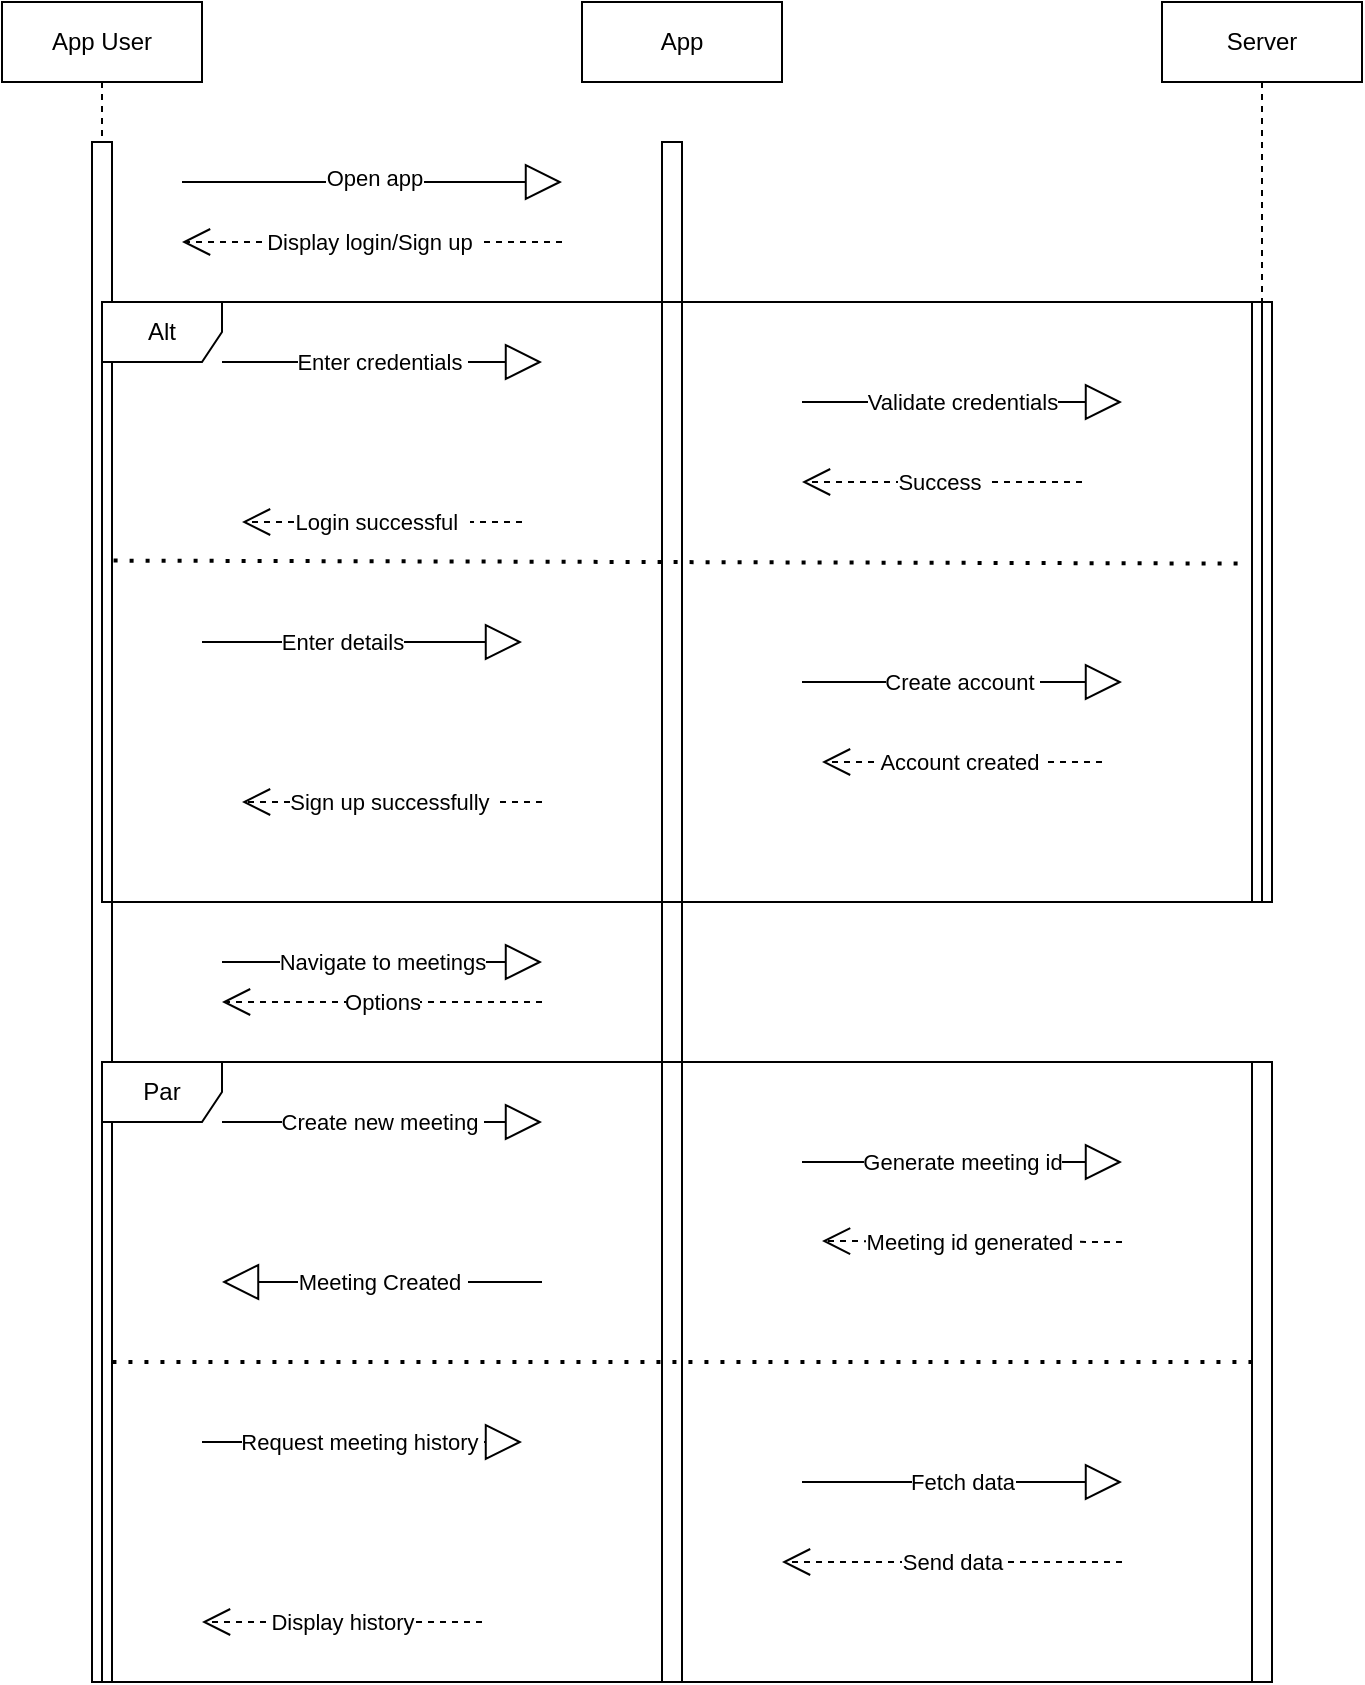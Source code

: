 <mxfile version="24.9.0">
  <diagram name="Page-1" id="2YBvvXClWsGukQMizWep">
    <mxGraphModel dx="2492" dy="860" grid="1" gridSize="10" guides="1" tooltips="1" connect="1" arrows="1" fold="1" page="1" pageScale="1" pageWidth="850" pageHeight="1100" math="0" shadow="0">
      <root>
        <mxCell id="0" />
        <mxCell id="1" parent="0" />
        <mxCell id="aM9ryv3xv72pqoxQDRHE-1" value="App User" style="shape=umlLifeline;perimeter=lifelinePerimeter;whiteSpace=wrap;html=1;container=0;dropTarget=0;collapsible=0;recursiveResize=0;outlineConnect=0;portConstraint=eastwest;newEdgeStyle={&quot;edgeStyle&quot;:&quot;elbowEdgeStyle&quot;,&quot;elbow&quot;:&quot;vertical&quot;,&quot;curved&quot;:0,&quot;rounded&quot;:0};" parent="1" vertex="1">
          <mxGeometry x="40" y="40" width="100" height="840" as="geometry" />
        </mxCell>
        <mxCell id="aM9ryv3xv72pqoxQDRHE-2" value="" style="html=1;points=[];perimeter=orthogonalPerimeter;outlineConnect=0;targetShapes=umlLifeline;portConstraint=eastwest;newEdgeStyle={&quot;edgeStyle&quot;:&quot;elbowEdgeStyle&quot;,&quot;elbow&quot;:&quot;vertical&quot;,&quot;curved&quot;:0,&quot;rounded&quot;:0};" parent="aM9ryv3xv72pqoxQDRHE-1" vertex="1">
          <mxGeometry x="45" y="70" width="10" height="770" as="geometry" />
        </mxCell>
        <mxCell id="aM9ryv3xv72pqoxQDRHE-5" value="Server" style="shape=umlLifeline;perimeter=lifelinePerimeter;whiteSpace=wrap;html=1;container=0;dropTarget=0;collapsible=0;recursiveResize=0;outlineConnect=0;portConstraint=eastwest;newEdgeStyle={&quot;edgeStyle&quot;:&quot;elbowEdgeStyle&quot;,&quot;elbow&quot;:&quot;vertical&quot;,&quot;curved&quot;:0,&quot;rounded&quot;:0};" parent="1" vertex="1">
          <mxGeometry x="620" y="40" width="100" height="450" as="geometry" />
        </mxCell>
        <mxCell id="aM9ryv3xv72pqoxQDRHE-6" value="" style="html=1;points=[];perimeter=orthogonalPerimeter;outlineConnect=0;targetShapes=umlLifeline;portConstraint=eastwest;newEdgeStyle={&quot;edgeStyle&quot;:&quot;elbowEdgeStyle&quot;,&quot;elbow&quot;:&quot;vertical&quot;,&quot;curved&quot;:0,&quot;rounded&quot;:0};" parent="aM9ryv3xv72pqoxQDRHE-5" vertex="1">
          <mxGeometry x="45" y="150" width="10" height="300" as="geometry" />
        </mxCell>
        <mxCell id="VQ4U7VJGExPIJnsRFt7C-3" value="" style="html=1;points=[[0,0,0,0,5],[0,1,0,0,-5],[1,0,0,0,5],[1,1,0,0,-5]];perimeter=orthogonalPerimeter;outlineConnect=0;targetShapes=umlLifeline;portConstraint=eastwest;newEdgeStyle={&quot;curved&quot;:0,&quot;rounded&quot;:0};" vertex="1" parent="1">
          <mxGeometry x="370" y="110" width="10" height="770" as="geometry" />
        </mxCell>
        <mxCell id="VQ4U7VJGExPIJnsRFt7C-4" value="App" style="rounded=0;whiteSpace=wrap;html=1;" vertex="1" parent="1">
          <mxGeometry x="330" y="40" width="100" height="40" as="geometry" />
        </mxCell>
        <mxCell id="VQ4U7VJGExPIJnsRFt7C-7" value="Alt" style="shape=umlFrame;whiteSpace=wrap;html=1;pointerEvents=0;" vertex="1" parent="1">
          <mxGeometry x="90" y="190" width="580" height="300" as="geometry" />
        </mxCell>
        <mxCell id="VQ4U7VJGExPIJnsRFt7C-12" value="" style="endArrow=block;endSize=16;endFill=0;html=1;rounded=0;" edge="1" parent="1">
          <mxGeometry width="160" relative="1" as="geometry">
            <mxPoint x="130" y="130" as="sourcePoint" />
            <mxPoint x="320" y="130" as="targetPoint" />
          </mxGeometry>
        </mxCell>
        <mxCell id="VQ4U7VJGExPIJnsRFt7C-13" value="Open app" style="edgeLabel;html=1;align=center;verticalAlign=middle;resizable=0;points=[];" vertex="1" connectable="0" parent="VQ4U7VJGExPIJnsRFt7C-12">
          <mxGeometry x="0.008" y="2" relative="1" as="geometry">
            <mxPoint as="offset" />
          </mxGeometry>
        </mxCell>
        <mxCell id="VQ4U7VJGExPIJnsRFt7C-17" value="Display login/Sign up&amp;nbsp;" style="endArrow=open;endSize=12;dashed=1;html=1;rounded=0;" edge="1" parent="1">
          <mxGeometry width="160" relative="1" as="geometry">
            <mxPoint x="320" y="160" as="sourcePoint" />
            <mxPoint x="130" y="160" as="targetPoint" />
          </mxGeometry>
        </mxCell>
        <mxCell id="VQ4U7VJGExPIJnsRFt7C-18" value="Enter credentials&amp;nbsp;" style="endArrow=block;endSize=16;endFill=0;html=1;rounded=0;" edge="1" parent="1">
          <mxGeometry width="160" relative="1" as="geometry">
            <mxPoint x="150" y="220" as="sourcePoint" />
            <mxPoint x="310" y="220" as="targetPoint" />
          </mxGeometry>
        </mxCell>
        <mxCell id="VQ4U7VJGExPIJnsRFt7C-20" value="Validate credentials" style="endArrow=block;endSize=16;endFill=0;html=1;rounded=0;" edge="1" parent="1">
          <mxGeometry width="160" relative="1" as="geometry">
            <mxPoint x="440" y="240" as="sourcePoint" />
            <mxPoint x="600" y="240" as="targetPoint" />
          </mxGeometry>
        </mxCell>
        <mxCell id="VQ4U7VJGExPIJnsRFt7C-22" value="Success&amp;nbsp;" style="endArrow=open;endSize=12;dashed=1;html=1;rounded=0;" edge="1" parent="1">
          <mxGeometry width="160" relative="1" as="geometry">
            <mxPoint x="580" y="280" as="sourcePoint" />
            <mxPoint x="440" y="280" as="targetPoint" />
          </mxGeometry>
        </mxCell>
        <mxCell id="VQ4U7VJGExPIJnsRFt7C-23" value="Login successful&amp;nbsp;&amp;nbsp;" style="endArrow=open;endSize=12;dashed=1;html=1;rounded=0;" edge="1" parent="1">
          <mxGeometry width="160" relative="1" as="geometry">
            <mxPoint x="300" y="300" as="sourcePoint" />
            <mxPoint x="160" y="300" as="targetPoint" />
            <mxPoint as="offset" />
          </mxGeometry>
        </mxCell>
        <mxCell id="VQ4U7VJGExPIJnsRFt7C-24" value="Par" style="shape=umlFrame;whiteSpace=wrap;html=1;pointerEvents=0;gradientColor=none;" vertex="1" parent="1">
          <mxGeometry x="90" y="570" width="580" height="310" as="geometry" />
        </mxCell>
        <mxCell id="VQ4U7VJGExPIJnsRFt7C-26" value="Navigate to meetings" style="endArrow=block;endSize=16;endFill=0;html=1;rounded=0;" edge="1" parent="1">
          <mxGeometry width="160" relative="1" as="geometry">
            <mxPoint x="150" y="520" as="sourcePoint" />
            <mxPoint x="310" y="520" as="targetPoint" />
            <mxPoint as="offset" />
          </mxGeometry>
        </mxCell>
        <mxCell id="VQ4U7VJGExPIJnsRFt7C-27" value="Options" style="endArrow=open;endSize=12;dashed=1;html=1;rounded=0;" edge="1" parent="1">
          <mxGeometry width="160" relative="1" as="geometry">
            <mxPoint x="310" y="540" as="sourcePoint" />
            <mxPoint x="150" y="540" as="targetPoint" />
          </mxGeometry>
        </mxCell>
        <mxCell id="VQ4U7VJGExPIJnsRFt7C-28" value="Create new meeting&amp;nbsp;" style="endArrow=block;endSize=16;endFill=0;html=1;rounded=0;" edge="1" parent="1">
          <mxGeometry width="160" relative="1" as="geometry">
            <mxPoint x="150" y="600" as="sourcePoint" />
            <mxPoint x="310" y="600" as="targetPoint" />
            <mxPoint as="offset" />
          </mxGeometry>
        </mxCell>
        <mxCell id="VQ4U7VJGExPIJnsRFt7C-29" value="Generate meeting id" style="endArrow=block;endSize=16;endFill=0;html=1;rounded=0;" edge="1" parent="1">
          <mxGeometry width="160" relative="1" as="geometry">
            <mxPoint x="440" y="620" as="sourcePoint" />
            <mxPoint x="600" y="620" as="targetPoint" />
          </mxGeometry>
        </mxCell>
        <mxCell id="VQ4U7VJGExPIJnsRFt7C-31" value="Meeting id generated&amp;nbsp;" style="endArrow=open;endSize=12;dashed=1;html=1;rounded=0;" edge="1" parent="1">
          <mxGeometry width="160" relative="1" as="geometry">
            <mxPoint x="600" y="660" as="sourcePoint" />
            <mxPoint x="450" y="659.5" as="targetPoint" />
          </mxGeometry>
        </mxCell>
        <mxCell id="VQ4U7VJGExPIJnsRFt7C-33" value="Meeting Created&amp;nbsp;" style="endArrow=block;endSize=16;endFill=0;html=1;rounded=0;" edge="1" parent="1">
          <mxGeometry width="160" relative="1" as="geometry">
            <mxPoint x="310" y="680" as="sourcePoint" />
            <mxPoint x="150" y="680" as="targetPoint" />
          </mxGeometry>
        </mxCell>
        <mxCell id="VQ4U7VJGExPIJnsRFt7C-34" value="" style="endArrow=none;dashed=1;html=1;dashPattern=1 3;strokeWidth=2;rounded=0;entryX=1;entryY=0.793;entryDx=0;entryDy=0;entryPerimeter=0;exitX=0.009;exitY=0.793;exitDx=0;exitDy=0;exitPerimeter=0;" edge="1" parent="1">
          <mxGeometry width="50" height="50" relative="1" as="geometry">
            <mxPoint x="95.22" y="720" as="sourcePoint" />
            <mxPoint x="670" y="720" as="targetPoint" />
          </mxGeometry>
        </mxCell>
        <mxCell id="VQ4U7VJGExPIJnsRFt7C-36" value="Request meeting history&amp;nbsp;" style="endArrow=block;endSize=16;endFill=0;html=1;rounded=0;" edge="1" parent="1">
          <mxGeometry width="160" relative="1" as="geometry">
            <mxPoint x="140" y="760" as="sourcePoint" />
            <mxPoint x="300" y="760" as="targetPoint" />
            <mxPoint as="offset" />
          </mxGeometry>
        </mxCell>
        <mxCell id="VQ4U7VJGExPIJnsRFt7C-37" value="Fetch data" style="endArrow=block;endSize=16;endFill=0;html=1;rounded=0;" edge="1" parent="1">
          <mxGeometry width="160" relative="1" as="geometry">
            <mxPoint x="440" y="780" as="sourcePoint" />
            <mxPoint x="600" y="780" as="targetPoint" />
            <mxPoint as="offset" />
          </mxGeometry>
        </mxCell>
        <mxCell id="VQ4U7VJGExPIJnsRFt7C-38" value="Send data" style="endArrow=open;endSize=12;dashed=1;html=1;rounded=0;" edge="1" parent="1">
          <mxGeometry width="160" relative="1" as="geometry">
            <mxPoint x="600" y="820" as="sourcePoint" />
            <mxPoint x="430" y="820" as="targetPoint" />
          </mxGeometry>
        </mxCell>
        <mxCell id="VQ4U7VJGExPIJnsRFt7C-39" value="Display history" style="endArrow=open;endSize=12;dashed=1;html=1;rounded=0;" edge="1" parent="1">
          <mxGeometry width="160" relative="1" as="geometry">
            <mxPoint x="280" y="850" as="sourcePoint" />
            <mxPoint x="140" y="850" as="targetPoint" />
          </mxGeometry>
        </mxCell>
        <mxCell id="VQ4U7VJGExPIJnsRFt7C-41" value="" style="endArrow=none;dashed=1;html=1;dashPattern=1 3;strokeWidth=2;rounded=0;exitX=0.01;exitY=0.431;exitDx=0;exitDy=0;exitPerimeter=0;entryX=0.989;entryY=0.436;entryDx=0;entryDy=0;entryPerimeter=0;" edge="1" parent="1" source="VQ4U7VJGExPIJnsRFt7C-7" target="VQ4U7VJGExPIJnsRFt7C-7">
          <mxGeometry width="50" height="50" relative="1" as="geometry">
            <mxPoint x="350" y="410" as="sourcePoint" />
            <mxPoint x="400" y="360" as="targetPoint" />
          </mxGeometry>
        </mxCell>
        <mxCell id="VQ4U7VJGExPIJnsRFt7C-42" value="" style="html=1;points=[[0,0,0,0,5],[0,1,0,0,-5],[1,0,0,0,5],[1,1,0,0,-5]];perimeter=orthogonalPerimeter;outlineConnect=0;targetShapes=umlLifeline;portConstraint=eastwest;newEdgeStyle={&quot;curved&quot;:0,&quot;rounded&quot;:0};" vertex="1" parent="1">
          <mxGeometry x="665" y="570" width="10" height="310" as="geometry" />
        </mxCell>
        <mxCell id="VQ4U7VJGExPIJnsRFt7C-43" value="Enter details" style="endArrow=block;endSize=16;endFill=0;html=1;rounded=0;" edge="1" parent="1">
          <mxGeometry x="-0.125" width="160" relative="1" as="geometry">
            <mxPoint x="140" y="360" as="sourcePoint" />
            <mxPoint x="300" y="360" as="targetPoint" />
            <mxPoint as="offset" />
          </mxGeometry>
        </mxCell>
        <mxCell id="VQ4U7VJGExPIJnsRFt7C-44" value="Create account&amp;nbsp;" style="endArrow=block;endSize=16;endFill=0;html=1;rounded=0;" edge="1" parent="1">
          <mxGeometry width="160" relative="1" as="geometry">
            <mxPoint x="440" y="380" as="sourcePoint" />
            <mxPoint x="600" y="380" as="targetPoint" />
          </mxGeometry>
        </mxCell>
        <mxCell id="VQ4U7VJGExPIJnsRFt7C-46" value="Account created&amp;nbsp;" style="endArrow=open;endSize=12;dashed=1;html=1;rounded=0;" edge="1" parent="1">
          <mxGeometry width="160" relative="1" as="geometry">
            <mxPoint x="590" y="420" as="sourcePoint" />
            <mxPoint x="450" y="420" as="targetPoint" />
          </mxGeometry>
        </mxCell>
        <mxCell id="VQ4U7VJGExPIJnsRFt7C-47" value="Sign up successfully&amp;nbsp;" style="endArrow=open;endSize=12;dashed=1;html=1;rounded=0;" edge="1" parent="1">
          <mxGeometry width="160" relative="1" as="geometry">
            <mxPoint x="310" y="440" as="sourcePoint" />
            <mxPoint x="160" y="440" as="targetPoint" />
          </mxGeometry>
        </mxCell>
      </root>
    </mxGraphModel>
  </diagram>
</mxfile>
